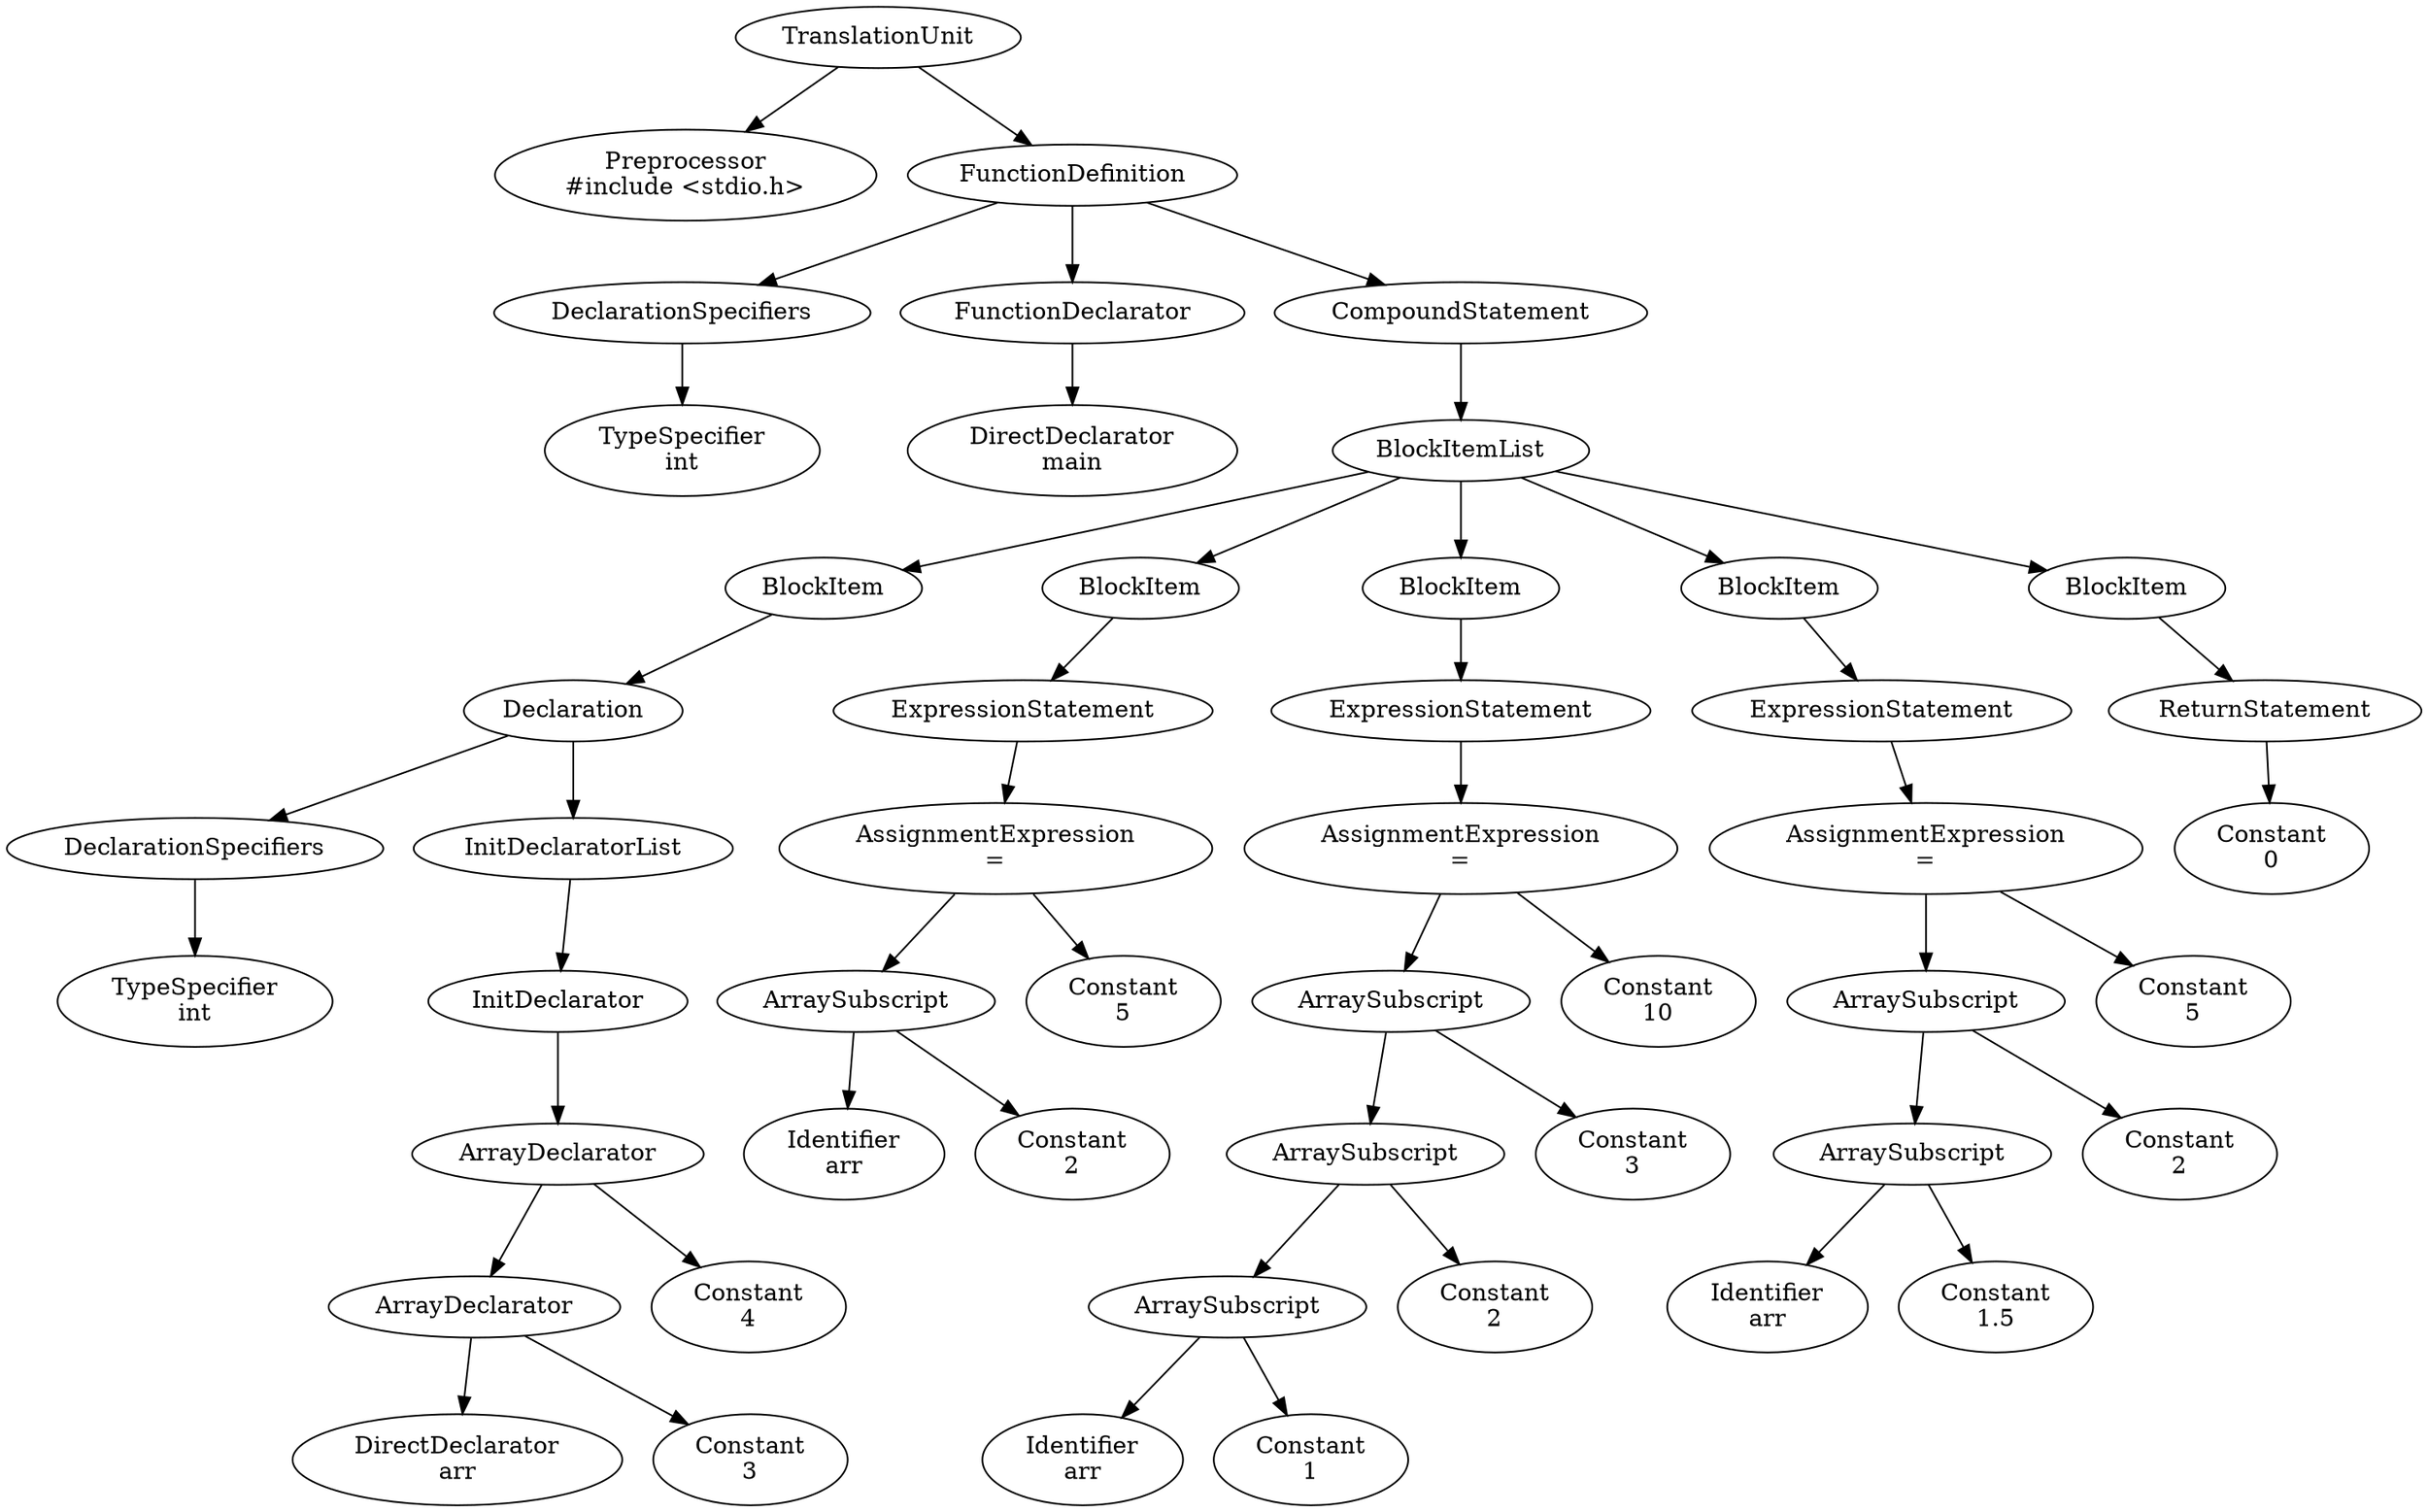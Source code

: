 digraph AST {
  node0 [label="TranslationUnit"];
  node1 [label="Preprocessor\n#include <stdio.h>"];
  node0 -> node1;
  node2 [label="FunctionDefinition"];
  node3 [label="DeclarationSpecifiers"];
  node4 [label="TypeSpecifier\nint"];
  node3 -> node4;
  node2 -> node3;
  node5 [label="FunctionDeclarator"];
  node6 [label="DirectDeclarator\nmain"];
  node5 -> node6;
  node2 -> node5;
  node7 [label="CompoundStatement"];
  node8 [label="BlockItemList"];
  node9 [label="BlockItem"];
  node10 [label="Declaration"];
  node11 [label="DeclarationSpecifiers"];
  node12 [label="TypeSpecifier\nint"];
  node11 -> node12;
  node10 -> node11;
  node13 [label="InitDeclaratorList"];
  node14 [label="InitDeclarator"];
  node15 [label="ArrayDeclarator"];
  node16 [label="ArrayDeclarator"];
  node17 [label="DirectDeclarator\narr"];
  node16 -> node17;
  node18 [label="Constant\n3"];
  node16 -> node18;
  node15 -> node16;
  node19 [label="Constant\n4"];
  node15 -> node19;
  node14 -> node15;
  node13 -> node14;
  node10 -> node13;
  node9 -> node10;
  node8 -> node9;
  node20 [label="BlockItem"];
  node21 [label="ExpressionStatement"];
  node22 [label="AssignmentExpression\n="];
  node23 [label="ArraySubscript"];
  node24 [label="Identifier\narr"];
  node23 -> node24;
  node25 [label="Constant\n2"];
  node23 -> node25;
  node22 -> node23;
  node26 [label="Constant\n5"];
  node22 -> node26;
  node21 -> node22;
  node20 -> node21;
  node8 -> node20;
  node27 [label="BlockItem"];
  node28 [label="ExpressionStatement"];
  node29 [label="AssignmentExpression\n="];
  node30 [label="ArraySubscript"];
  node31 [label="ArraySubscript"];
  node32 [label="ArraySubscript"];
  node33 [label="Identifier\narr"];
  node32 -> node33;
  node34 [label="Constant\n1"];
  node32 -> node34;
  node31 -> node32;
  node35 [label="Constant\n2"];
  node31 -> node35;
  node30 -> node31;
  node36 [label="Constant\n3"];
  node30 -> node36;
  node29 -> node30;
  node37 [label="Constant\n10"];
  node29 -> node37;
  node28 -> node29;
  node27 -> node28;
  node8 -> node27;
  node38 [label="BlockItem"];
  node39 [label="ExpressionStatement"];
  node40 [label="AssignmentExpression\n="];
  node41 [label="ArraySubscript"];
  node42 [label="ArraySubscript"];
  node43 [label="Identifier\narr"];
  node42 -> node43;
  node44 [label="Constant\n1.5"];
  node42 -> node44;
  node41 -> node42;
  node45 [label="Constant\n2"];
  node41 -> node45;
  node40 -> node41;
  node46 [label="Constant\n5"];
  node40 -> node46;
  node39 -> node40;
  node38 -> node39;
  node8 -> node38;
  node47 [label="BlockItem"];
  node48 [label="ReturnStatement"];
  node49 [label="Constant\n0"];
  node48 -> node49;
  node47 -> node48;
  node8 -> node47;
  node7 -> node8;
  node2 -> node7;
  node0 -> node2;
}
